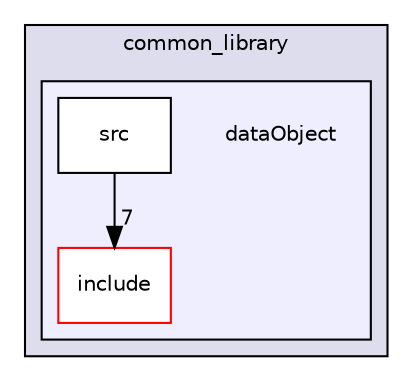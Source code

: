 digraph "/home/iijimarobot/workspace/Ubuntu/workspace/gitSpace/common_library/common_library/dataObject" {
  compound=true
  node [ fontsize="10", fontname="Helvetica"];
  edge [ labelfontsize="10", labelfontname="Helvetica"];
  subgraph clusterdir_09a3f5de0991353e96b0713821b92fb6 {
    graph [ bgcolor="#ddddee", pencolor="black", label="common_library" fontname="Helvetica", fontsize="10", URL="dir_09a3f5de0991353e96b0713821b92fb6.html"]
  subgraph clusterdir_38f5a69fab2cf79a5e8dfd2c0018f8c2 {
    graph [ bgcolor="#eeeeff", pencolor="black", label="" URL="dir_38f5a69fab2cf79a5e8dfd2c0018f8c2.html"];
    dir_38f5a69fab2cf79a5e8dfd2c0018f8c2 [shape=plaintext label="dataObject"];
  dir_989d8d0c090e9541a5a71e8f84e9cbe6 [shape=box label="include" fillcolor="white" style="filled" color="red" URL="dir_989d8d0c090e9541a5a71e8f84e9cbe6.html"];
  dir_5ec3e0ea816fb80b0659e0b65834d2c8 [shape=box label="src" fillcolor="white" style="filled" URL="dir_5ec3e0ea816fb80b0659e0b65834d2c8.html"];
  }
  }
  dir_5ec3e0ea816fb80b0659e0b65834d2c8->dir_989d8d0c090e9541a5a71e8f84e9cbe6 [headlabel="7", labeldistance=1.5 headhref="dir_000011_000007.html"];
}
